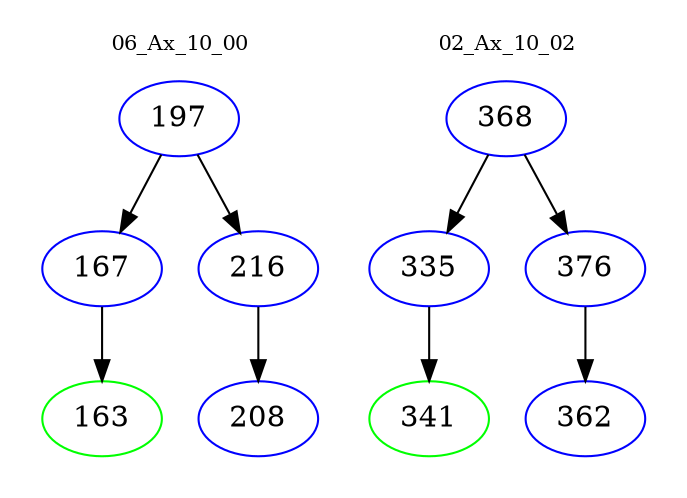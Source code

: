 digraph{
subgraph cluster_0 {
color = white
label = "06_Ax_10_00";
fontsize=10;
T0_197 [label="197", color="blue"]
T0_197 -> T0_167 [color="black"]
T0_167 [label="167", color="blue"]
T0_167 -> T0_163 [color="black"]
T0_163 [label="163", color="green"]
T0_197 -> T0_216 [color="black"]
T0_216 [label="216", color="blue"]
T0_216 -> T0_208 [color="black"]
T0_208 [label="208", color="blue"]
}
subgraph cluster_1 {
color = white
label = "02_Ax_10_02";
fontsize=10;
T1_368 [label="368", color="blue"]
T1_368 -> T1_335 [color="black"]
T1_335 [label="335", color="blue"]
T1_335 -> T1_341 [color="black"]
T1_341 [label="341", color="green"]
T1_368 -> T1_376 [color="black"]
T1_376 [label="376", color="blue"]
T1_376 -> T1_362 [color="black"]
T1_362 [label="362", color="blue"]
}
}
